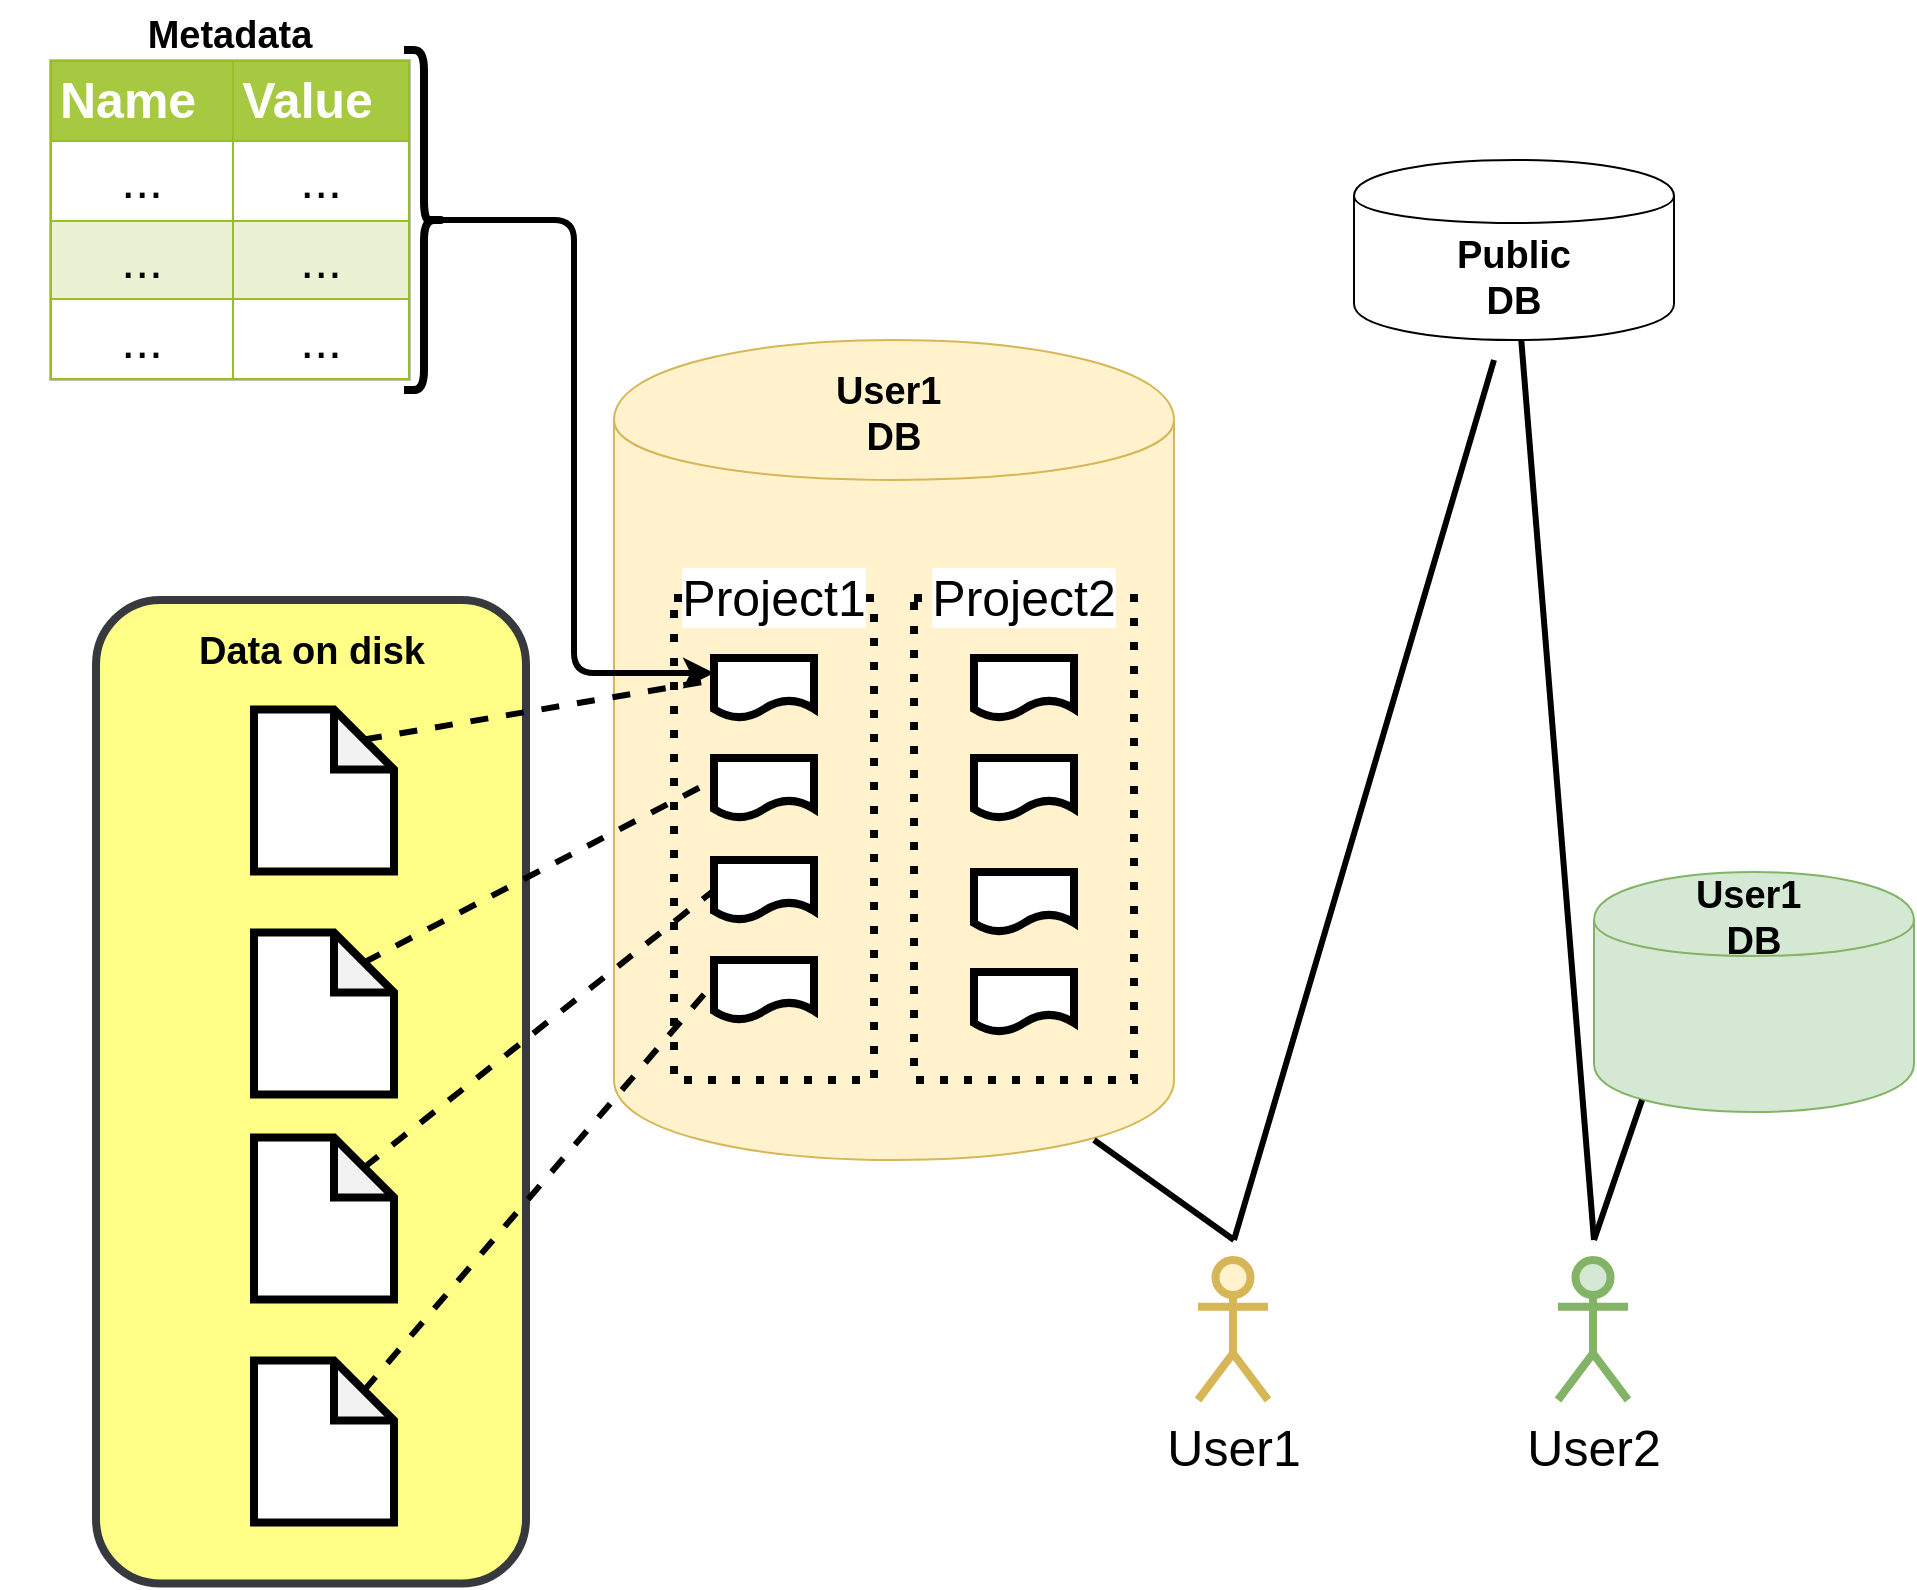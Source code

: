 <mxfile version="12.9.14" type="device" pages="2"><diagram id="pFUH5sfrFSi3jEBHsSWP" name="Page-1"><mxGraphModel dx="2272" dy="1857" grid="1" gridSize="10" guides="1" tooltips="1" connect="1" arrows="1" fold="1" page="1" pageScale="1" pageWidth="850" pageHeight="1100" math="0" shadow="0"><root><mxCell id="0"/><mxCell id="1" parent="0"/><mxCell id="JYmhyzFalZ3TnLpanNCx-44" value="" style="rounded=1;whiteSpace=wrap;html=1;labelBackgroundColor=#ffffff;strokeWidth=4;fontSize=25;align=center;fillColor=#ffff88;strokeColor=#36393d;" vertex="1" parent="1"><mxGeometry x="-199" y="190" width="215" height="491.75" as="geometry"/></mxCell><mxCell id="JYmhyzFalZ3TnLpanNCx-2" value="" style="shape=cylinder;whiteSpace=wrap;html=1;boundedLbl=1;backgroundOutline=1;fillColor=#fff2cc;strokeColor=#d6b656;fontSize=19;fontStyle=1" vertex="1" parent="1"><mxGeometry x="60" y="60" width="280" height="410" as="geometry"/></mxCell><mxCell id="JYmhyzFalZ3TnLpanNCx-16" value="" style="rounded=0;whiteSpace=wrap;html=1;labelBackgroundColor=#ffffff;strokeColor=#000000;strokeWidth=4;fontSize=19;align=center;dashed=1;fillColor=none;dashPattern=1 2;" vertex="1" parent="1"><mxGeometry x="90" y="189" width="100" height="241" as="geometry"/></mxCell><mxCell id="JYmhyzFalZ3TnLpanNCx-1" value="Actor" style="shape=umlActor;verticalLabelPosition=bottom;labelBackgroundColor=#ffffff;verticalAlign=top;html=1;outlineConnect=0;strokeWidth=4;fillColor=#fff2cc;strokeColor=#d6b656;" vertex="1" parent="1"><mxGeometry x="352" y="520" width="35" height="70" as="geometry"/></mxCell><mxCell id="JYmhyzFalZ3TnLpanNCx-5" value="User1" style="text;html=1;strokeColor=none;fillColor=none;align=center;verticalAlign=middle;whiteSpace=wrap;rounded=0;fontSize=25;labelBackgroundColor=#ffffff;" vertex="1" parent="1"><mxGeometry x="350" y="603" width="40" height="20" as="geometry"/></mxCell><mxCell id="JYmhyzFalZ3TnLpanNCx-8" value="Actor" style="shape=umlActor;verticalLabelPosition=bottom;labelBackgroundColor=#ffffff;verticalAlign=top;html=1;outlineConnect=0;strokeWidth=4;strokeColor=#82b366;fillColor=#d5e8d4;" vertex="1" parent="1"><mxGeometry x="532" y="520" width="35" height="70" as="geometry"/></mxCell><mxCell id="JYmhyzFalZ3TnLpanNCx-9" value="User2" style="text;html=1;strokeColor=none;fillColor=none;align=center;verticalAlign=middle;whiteSpace=wrap;rounded=0;fontSize=25;labelBackgroundColor=#ffffff;" vertex="1" parent="1"><mxGeometry x="530" y="603" width="40" height="20" as="geometry"/></mxCell><mxCell id="JYmhyzFalZ3TnLpanNCx-11" value="Public&lt;br&gt;DB" style="shape=cylinder;whiteSpace=wrap;html=1;boundedLbl=1;backgroundOutline=1;fontSize=19;fontStyle=1" vertex="1" parent="1"><mxGeometry x="430" y="-30" width="160" height="90" as="geometry"/></mxCell><mxCell id="JYmhyzFalZ3TnLpanNCx-12" value="" style="shape=document;whiteSpace=wrap;html=1;boundedLbl=1;labelBackgroundColor=#ffffff;strokeColor=#000000;strokeWidth=4;fontSize=19;" vertex="1" parent="1"><mxGeometry x="110" y="320" width="50" height="30" as="geometry"/></mxCell><mxCell id="JYmhyzFalZ3TnLpanNCx-13" value="&lt;meta http-equiv=&quot;content-type&quot; content=&quot;text/html; charset=utf-8&quot;&gt;&lt;span style=&quot;font-family: Helvetica; font-size: 19px; font-style: normal; font-variant-ligatures: normal; font-variant-caps: normal; font-weight: 700; letter-spacing: normal; orphans: 2; text-indent: 0px; text-transform: none; widows: 2; word-spacing: 0px; -webkit-text-stroke-width: 0px; text-decoration-style: initial; text-decoration-color: initial; float: none; display: inline !important;&quot;&gt;User1&lt;span&gt;&amp;nbsp;&lt;/span&gt;&lt;/span&gt;&lt;br style=&quot;font-family: Helvetica; font-size: 19px; font-style: normal; font-variant-ligatures: normal; font-variant-caps: normal; font-weight: 700; letter-spacing: normal; orphans: 2; text-indent: 0px; text-transform: none; widows: 2; word-spacing: 0px; -webkit-text-stroke-width: 0px; text-decoration-style: initial; text-decoration-color: initial;&quot;&gt;&lt;span style=&quot;font-family: Helvetica; font-size: 19px; font-style: normal; font-variant-ligatures: normal; font-variant-caps: normal; font-weight: 700; letter-spacing: normal; orphans: 2; text-indent: 0px; text-transform: none; widows: 2; word-spacing: 0px; -webkit-text-stroke-width: 0px; text-decoration-style: initial; text-decoration-color: initial; float: none; display: inline !important;&quot;&gt;DB&lt;/span&gt;" style="text;whiteSpace=wrap;html=1;fontSize=19;align=center;" vertex="1" parent="1"><mxGeometry x="160" y="68" width="80" height="60" as="geometry"/></mxCell><mxCell id="JYmhyzFalZ3TnLpanNCx-14" value="" style="shape=cylinder;whiteSpace=wrap;html=1;boundedLbl=1;backgroundOutline=1;fillColor=#d5e8d4;strokeColor=#82b366;fontSize=19;fontStyle=1" vertex="1" parent="1"><mxGeometry x="550" y="326" width="160" height="120" as="geometry"/></mxCell><mxCell id="JYmhyzFalZ3TnLpanNCx-15" value="&lt;meta http-equiv=&quot;content-type&quot; content=&quot;text/html; charset=utf-8&quot;&gt;&lt;span style=&quot;font-family: Helvetica; font-size: 19px; font-style: normal; font-variant-ligatures: normal; font-variant-caps: normal; font-weight: 700; letter-spacing: normal; orphans: 2; text-indent: 0px; text-transform: none; widows: 2; word-spacing: 0px; -webkit-text-stroke-width: 0px; text-decoration-style: initial; text-decoration-color: initial; float: none; display: inline !important;&quot;&gt;User1&lt;span&gt;&amp;nbsp;&lt;/span&gt;&lt;/span&gt;&lt;br style=&quot;font-family: Helvetica; font-size: 19px; font-style: normal; font-variant-ligatures: normal; font-variant-caps: normal; font-weight: 700; letter-spacing: normal; orphans: 2; text-indent: 0px; text-transform: none; widows: 2; word-spacing: 0px; -webkit-text-stroke-width: 0px; text-decoration-style: initial; text-decoration-color: initial;&quot;&gt;&lt;span style=&quot;font-family: Helvetica; font-size: 19px; font-style: normal; font-variant-ligatures: normal; font-variant-caps: normal; font-weight: 700; letter-spacing: normal; orphans: 2; text-indent: 0px; text-transform: none; widows: 2; word-spacing: 0px; -webkit-text-stroke-width: 0px; text-decoration-style: initial; text-decoration-color: initial; float: none; display: inline !important;&quot;&gt;DB&lt;/span&gt;" style="text;whiteSpace=wrap;html=1;fontSize=19;align=center;" vertex="1" parent="1"><mxGeometry x="590" y="320" width="80" height="60" as="geometry"/></mxCell><mxCell id="JYmhyzFalZ3TnLpanNCx-17" value="" style="shape=document;whiteSpace=wrap;html=1;boundedLbl=1;labelBackgroundColor=#ffffff;strokeColor=#000000;strokeWidth=4;fontSize=19;" vertex="1" parent="1"><mxGeometry x="110" y="370" width="50" height="30" as="geometry"/></mxCell><mxCell id="JYmhyzFalZ3TnLpanNCx-18" value="" style="shape=document;whiteSpace=wrap;html=1;boundedLbl=1;labelBackgroundColor=#ffffff;strokeColor=#000000;strokeWidth=4;fontSize=19;" vertex="1" parent="1"><mxGeometry x="110" y="219" width="50" height="30" as="geometry"/></mxCell><mxCell id="JYmhyzFalZ3TnLpanNCx-19" value="" style="shape=document;whiteSpace=wrap;html=1;boundedLbl=1;labelBackgroundColor=#ffffff;strokeColor=#000000;strokeWidth=4;fontSize=19;" vertex="1" parent="1"><mxGeometry x="110" y="269" width="50" height="30" as="geometry"/></mxCell><mxCell id="JYmhyzFalZ3TnLpanNCx-20" value="Project1" style="text;html=1;strokeColor=none;fillColor=none;align=center;verticalAlign=middle;whiteSpace=wrap;rounded=0;dashed=1;labelBackgroundColor=#ffffff;fontSize=25;" vertex="1" parent="1"><mxGeometry x="120" y="178" width="40" height="20" as="geometry"/></mxCell><mxCell id="JYmhyzFalZ3TnLpanNCx-21" value="" style="rounded=0;whiteSpace=wrap;html=1;labelBackgroundColor=#ffffff;strokeColor=#000000;strokeWidth=4;fontSize=19;align=center;dashed=1;fillColor=none;dashPattern=1 2;" vertex="1" parent="1"><mxGeometry x="210" y="189" width="110" height="241" as="geometry"/></mxCell><mxCell id="JYmhyzFalZ3TnLpanNCx-22" value="" style="shape=document;whiteSpace=wrap;html=1;boundedLbl=1;labelBackgroundColor=#ffffff;strokeColor=#000000;strokeWidth=4;fontSize=19;" vertex="1" parent="1"><mxGeometry x="240" y="326" width="50" height="30" as="geometry"/></mxCell><mxCell id="JYmhyzFalZ3TnLpanNCx-23" value="" style="shape=document;whiteSpace=wrap;html=1;boundedLbl=1;labelBackgroundColor=#ffffff;strokeColor=#000000;strokeWidth=4;fontSize=19;" vertex="1" parent="1"><mxGeometry x="240" y="376" width="50" height="30" as="geometry"/></mxCell><mxCell id="JYmhyzFalZ3TnLpanNCx-24" value="" style="shape=document;whiteSpace=wrap;html=1;boundedLbl=1;labelBackgroundColor=#ffffff;strokeColor=#000000;strokeWidth=4;fontSize=19;" vertex="1" parent="1"><mxGeometry x="240" y="219" width="50" height="30" as="geometry"/></mxCell><mxCell id="JYmhyzFalZ3TnLpanNCx-25" value="" style="shape=document;whiteSpace=wrap;html=1;boundedLbl=1;labelBackgroundColor=#ffffff;strokeColor=#000000;strokeWidth=4;fontSize=19;" vertex="1" parent="1"><mxGeometry x="240" y="269" width="50" height="30" as="geometry"/></mxCell><mxCell id="JYmhyzFalZ3TnLpanNCx-26" value="Project2" style="text;html=1;strokeColor=none;fillColor=none;align=center;verticalAlign=middle;whiteSpace=wrap;rounded=0;dashed=1;labelBackgroundColor=#ffffff;fontSize=25;" vertex="1" parent="1"><mxGeometry x="245" y="178" width="40" height="20" as="geometry"/></mxCell><mxCell id="JYmhyzFalZ3TnLpanNCx-31" value="" style="endArrow=none;html=1;fontSize=25;entryX=0.15;entryY=0.95;entryDx=0;entryDy=0;entryPerimeter=0;strokeWidth=3;" edge="1" parent="1" target="JYmhyzFalZ3TnLpanNCx-14"><mxGeometry width="50" height="50" relative="1" as="geometry"><mxPoint x="550" y="510" as="sourcePoint"/><mxPoint x="610" y="460" as="targetPoint"/></mxGeometry></mxCell><mxCell id="JYmhyzFalZ3TnLpanNCx-32" value="" style="endArrow=none;html=1;fontSize=25;strokeWidth=3;" edge="1" parent="1" target="JYmhyzFalZ3TnLpanNCx-11"><mxGeometry width="50" height="50" relative="1" as="geometry"><mxPoint x="550" y="510" as="sourcePoint"/><mxPoint x="584" y="450" as="targetPoint"/></mxGeometry></mxCell><mxCell id="JYmhyzFalZ3TnLpanNCx-33" value="" style="endArrow=none;html=1;fontSize=25;strokeWidth=3;" edge="1" parent="1"><mxGeometry width="50" height="50" relative="1" as="geometry"><mxPoint x="370" y="510" as="sourcePoint"/><mxPoint x="299.996" y="460" as="targetPoint"/></mxGeometry></mxCell><mxCell id="JYmhyzFalZ3TnLpanNCx-34" value="" style="endArrow=none;html=1;fontSize=25;strokeWidth=3;" edge="1" parent="1"><mxGeometry width="50" height="50" relative="1" as="geometry"><mxPoint x="370" y="510" as="sourcePoint"/><mxPoint x="500" y="70" as="targetPoint"/></mxGeometry></mxCell><mxCell id="JYmhyzFalZ3TnLpanNCx-35" value="" style="shape=note;whiteSpace=wrap;html=1;backgroundOutline=1;darkOpacity=0.05;labelBackgroundColor=#ffffff;strokeWidth=4;fontSize=25;align=center;" vertex="1" parent="1"><mxGeometry x="-120" y="244.75" width="70" height="81" as="geometry"/></mxCell><mxCell id="JYmhyzFalZ3TnLpanNCx-36" value="" style="shape=note;whiteSpace=wrap;html=1;backgroundOutline=1;darkOpacity=0.05;labelBackgroundColor=#ffffff;strokeWidth=4;fontSize=25;align=center;" vertex="1" parent="1"><mxGeometry x="-120" y="356.25" width="70" height="81" as="geometry"/></mxCell><mxCell id="JYmhyzFalZ3TnLpanNCx-38" value="" style="shape=note;whiteSpace=wrap;html=1;backgroundOutline=1;darkOpacity=0.05;labelBackgroundColor=#ffffff;strokeWidth=4;fontSize=25;align=center;" vertex="1" parent="1"><mxGeometry x="-120" y="458.75" width="70" height="81" as="geometry"/></mxCell><mxCell id="JYmhyzFalZ3TnLpanNCx-39" value="" style="shape=note;whiteSpace=wrap;html=1;backgroundOutline=1;darkOpacity=0.05;labelBackgroundColor=#ffffff;strokeWidth=4;fontSize=25;align=center;" vertex="1" parent="1"><mxGeometry x="-120" y="570.25" width="70" height="81" as="geometry"/></mxCell><mxCell id="JYmhyzFalZ3TnLpanNCx-40" value="" style="endArrow=none;dashed=1;html=1;strokeWidth=3;fontSize=25;exitX=0;exitY=0;exitDx=55;exitDy=15;exitPerimeter=0;" edge="1" parent="1" source="JYmhyzFalZ3TnLpanNCx-35"><mxGeometry width="50" height="50" relative="1" as="geometry"><mxPoint x="60" y="280" as="sourcePoint"/><mxPoint x="110" y="230" as="targetPoint"/></mxGeometry></mxCell><mxCell id="JYmhyzFalZ3TnLpanNCx-41" value="" style="endArrow=none;dashed=1;html=1;strokeWidth=3;fontSize=25;exitX=0;exitY=0;exitDx=55;exitDy=15;exitPerimeter=0;" edge="1" parent="1" source="JYmhyzFalZ3TnLpanNCx-36"><mxGeometry width="50" height="50" relative="1" as="geometry"><mxPoint x="-65" y="309.75" as="sourcePoint"/><mxPoint x="110" y="280" as="targetPoint"/></mxGeometry></mxCell><mxCell id="JYmhyzFalZ3TnLpanNCx-42" value="" style="endArrow=none;dashed=1;html=1;strokeWidth=3;fontSize=25;exitX=0;exitY=0;exitDx=55;exitDy=15;exitPerimeter=0;" edge="1" parent="1" source="JYmhyzFalZ3TnLpanNCx-38"><mxGeometry width="50" height="50" relative="1" as="geometry"><mxPoint x="-65" y="364.87" as="sourcePoint"/><mxPoint x="110" y="335.12" as="targetPoint"/></mxGeometry></mxCell><mxCell id="JYmhyzFalZ3TnLpanNCx-43" value="" style="endArrow=none;dashed=1;html=1;strokeWidth=3;fontSize=25;exitX=0;exitY=0;exitDx=55;exitDy=15;exitPerimeter=0;" edge="1" parent="1" source="JYmhyzFalZ3TnLpanNCx-39"><mxGeometry width="50" height="50" relative="1" as="geometry"><mxPoint x="-65" y="520" as="sourcePoint"/><mxPoint x="110" y="381.37" as="targetPoint"/></mxGeometry></mxCell><mxCell id="JYmhyzFalZ3TnLpanNCx-45" value="&lt;font face=&quot;helvetica&quot;&gt;&lt;b&gt;Data on disk&lt;/b&gt;&lt;/font&gt;" style="text;whiteSpace=wrap;html=1;fontSize=19;align=center;" vertex="1" parent="1"><mxGeometry x="-206.5" y="198" width="230" height="60" as="geometry"/></mxCell><mxCell id="JYmhyzFalZ3TnLpanNCx-54" value="&lt;table border=&quot;1&quot; width=&quot;100%&quot; cellpadding=&quot;4&quot; style=&quot;width: 100% ; height: 100% ; border-collapse: collapse&quot;&gt;&lt;tbody&gt;&lt;tr style=&quot;background-color: #a7c942 ; color: #ffffff ; border: 1px solid #98bf21&quot;&gt;&lt;th align=&quot;left&quot;&gt;Name&lt;/th&gt;&lt;th align=&quot;left&quot;&gt;Value&lt;/th&gt;&lt;/tr&gt;&lt;tr style=&quot;border: 1px solid #98bf21&quot;&gt;&lt;td&gt;...&lt;/td&gt;&lt;td&gt;...&lt;/td&gt;&lt;/tr&gt;&lt;tr style=&quot;background-color: #eaf2d3 ; border: 1px solid #98bf21&quot;&gt;&lt;td&gt;...&lt;/td&gt;&lt;td&gt;...&lt;/td&gt;&lt;/tr&gt;&lt;tr style=&quot;border: 1px solid #98bf21&quot;&gt;&lt;td&gt;...&lt;/td&gt;&lt;td&gt;...&lt;/td&gt;&lt;/tr&gt;&lt;/tbody&gt;&lt;/table&gt;" style="text;html=1;strokeColor=#c0c0c0;fillColor=#ffffff;overflow=fill;rounded=0;labelBackgroundColor=#ffffff;fontSize=25;align=center;" vertex="1" parent="1"><mxGeometry x="-222" y="-80" width="180" height="160" as="geometry"/></mxCell><mxCell id="JYmhyzFalZ3TnLpanNCx-55" value="" style="shape=curlyBracket;whiteSpace=wrap;html=1;rounded=1;labelBackgroundColor=#ffffff;strokeColor=#000000;strokeWidth=4;fillColor=none;fontSize=25;align=center;rotation=-180;" vertex="1" parent="1"><mxGeometry x="-45" y="-85" width="20" height="170" as="geometry"/></mxCell><mxCell id="JYmhyzFalZ3TnLpanNCx-57" value="&lt;font face=&quot;helvetica&quot;&gt;&lt;b&gt;Metadata&lt;/b&gt;&lt;/font&gt;" style="text;whiteSpace=wrap;html=1;fontSize=19;align=center;" vertex="1" parent="1"><mxGeometry x="-247" y="-110" width="230" height="60" as="geometry"/></mxCell><mxCell id="JYmhyzFalZ3TnLpanNCx-58" value="" style="edgeStyle=elbowEdgeStyle;elbow=horizontal;endArrow=classic;html=1;strokeWidth=3;fontSize=25;entryX=0;entryY=0.25;entryDx=0;entryDy=0;" edge="1" parent="1" target="JYmhyzFalZ3TnLpanNCx-18"><mxGeometry width="50" height="50" relative="1" as="geometry"><mxPoint x="-30" as="sourcePoint"/><mxPoint y="90" as="targetPoint"/><Array as="points"><mxPoint x="40" y="110"/></Array></mxGeometry></mxCell></root></mxGraphModel></diagram><diagram id="wo2cin4YdirM5AhFNkSJ" name="Page-2"><mxGraphModel dx="1422" dy="757" grid="1" gridSize="10" guides="1" tooltips="1" connect="1" arrows="1" fold="1" page="1" pageScale="1" pageWidth="850" pageHeight="1100" math="0" shadow="0"><root><mxCell id="B5dne9ekdRzCAnLmST3p-0"/><mxCell id="B5dne9ekdRzCAnLmST3p-1" parent="B5dne9ekdRzCAnLmST3p-0"/><mxCell id="B5dne9ekdRzCAnLmST3p-2" value="Datalayer" style="ellipse;whiteSpace=wrap;html=1;aspect=fixed;labelBackgroundColor=none;strokeColor=none;strokeWidth=4;fillColor=#d5e8d4;fontSize=25;align=center;gradientColor=#97d077;fontColor=#000000;" vertex="1" parent="B5dne9ekdRzCAnLmST3p-1"><mxGeometry x="280" y="300" width="160" height="160" as="geometry"/></mxCell><mxCell id="B5dne9ekdRzCAnLmST3p-5" value="" style="verticalLabelPosition=bottom;verticalAlign=top;html=1;shape=mxgraph.basic.partConcEllipse;startAngle=0.566;endAngle=0.942;arcWidth=0.49;labelBackgroundColor=none;strokeColor=#d6b656;strokeWidth=4;fillColor=#fff2cc;fontSize=25;align=center;gradientColor=#ffd966;" vertex="1" parent="B5dne9ekdRzCAnLmST3p-1"><mxGeometry x="205" y="220" width="310" height="320" as="geometry"/></mxCell><mxCell id="B5dne9ekdRzCAnLmST3p-7" value="" style="verticalLabelPosition=bottom;verticalAlign=top;html=1;shape=mxgraph.basic.partConcEllipse;startAngle=0.687;endAngle=0.951;arcWidth=0.49;labelBackgroundColor=none;strokeColor=#996185;strokeWidth=4;fillColor=#e6d0de;fontSize=25;align=center;gradientColor=#d5739d;rotation=-140;" vertex="1" parent="B5dne9ekdRzCAnLmST3p-1"><mxGeometry x="205" y="220" width="310" height="320" as="geometry"/></mxCell><mxCell id="B5dne9ekdRzCAnLmST3p-8" value="" style="verticalLabelPosition=bottom;verticalAlign=top;html=1;shape=mxgraph.basic.partConcEllipse;startAngle=0.57;endAngle=0.756;arcWidth=0.49;labelBackgroundColor=none;strokeColor=none;strokeWidth=4;fillColor=#d5e8d4;fontSize=25;align=center;gradientColor=#97d077;rotation=135;" vertex="1" parent="B5dne9ekdRzCAnLmST3p-1"><mxGeometry x="207" y="221" width="310" height="320" as="geometry"/></mxCell><mxCell id="B5dne9ekdRzCAnLmST3p-9" value="" style="verticalLabelPosition=bottom;verticalAlign=top;html=1;shape=mxgraph.basic.partConcEllipse;startAngle=0.591;endAngle=0.762;arcWidth=0.49;labelBackgroundColor=none;strokeColor=#666666;strokeWidth=4;fillColor=#f5f5f5;fontSize=25;align=center;gradientColor=#b3b3b3;rotation=-165;" vertex="1" parent="B5dne9ekdRzCAnLmST3p-1"><mxGeometry x="205" y="220" width="310" height="320" as="geometry"/></mxCell><mxCell id="B5dne9ekdRzCAnLmST3p-10" value="Simulation" style="text;html=1;strokeColor=none;fillColor=none;align=center;verticalAlign=middle;whiteSpace=wrap;rounded=0;labelBackgroundColor=none;fontSize=25;fontColor=#000000;rotation=-90;" vertex="1" parent="B5dne9ekdRzCAnLmST3p-1"><mxGeometry x="230" y="371" width="40" height="20" as="geometry"/></mxCell><mxCell id="B5dne9ekdRzCAnLmST3p-11" value="Measurements" style="text;html=1;strokeColor=none;fillColor=none;align=center;verticalAlign=middle;whiteSpace=wrap;rounded=0;labelBackgroundColor=none;fontSize=25;fontColor=#000000;rotation=-30;" vertex="1" parent="B5dne9ekdRzCAnLmST3p-1"><mxGeometry x="380" y="470" width="40" height="20" as="geometry"/></mxCell><mxCell id="B5dne9ekdRzCAnLmST3p-12" value="Analysis" style="text;html=1;strokeColor=none;fillColor=none;align=center;verticalAlign=middle;whiteSpace=wrap;rounded=0;labelBackgroundColor=none;fontSize=25;fontColor=#000000;rotation=60;" vertex="1" parent="B5dne9ekdRzCAnLmST3p-1"><mxGeometry x="458" y="343" width="40" height="20" as="geometry"/></mxCell><mxCell id="B5dne9ekdRzCAnLmST3p-13" value="Application" style="shape=hexagon;perimeter=hexagonPerimeter2;whiteSpace=wrap;html=1;labelBackgroundColor=none;strokeColor=#36393d;strokeWidth=4;fillColor=#cce5ff;fontSize=25;align=center;" vertex="1" parent="B5dne9ekdRzCAnLmST3p-1"><mxGeometry x="274.5" y="770" width="175" height="90" as="geometry"/></mxCell><mxCell id="B5dne9ekdRzCAnLmST3p-16" value="OpenFOAM" style="shape=dataStorage;whiteSpace=wrap;html=1;labelBackgroundColor=none;strokeColor=none;strokeWidth=4;fillColor=#9C947C;fontSize=25;align=center;size=0.022;rotation=55;" vertex="1" parent="B5dne9ekdRzCAnLmST3p-1"><mxGeometry x="125.24" y="136.36" width="189" height="80" as="geometry"/></mxCell><mxCell id="B5dne9ekdRzCAnLmST3p-17" value="LSM" style="shape=dataStorage;whiteSpace=wrap;html=1;labelBackgroundColor=none;strokeColor=none;strokeWidth=4;fillColor=#CCCC00;fontSize=25;align=center;size=0.029;rotation=0;" vertex="1" parent="B5dne9ekdRzCAnLmST3p-1"><mxGeometry x="70" y="340" width="139" height="80" as="geometry"/></mxCell><mxCell id="B5dne9ekdRzCAnLmST3p-18" value="Meteorology" style="shape=dataStorage;whiteSpace=wrap;html=1;labelBackgroundColor=none;strokeColor=none;strokeWidth=4;fillColor=#f8cecc;fontSize=25;align=center;size=0.035;rotation=-145;" vertex="1" parent="B5dne9ekdRzCAnLmST3p-1"><mxGeometry x="467.31" y="474.38" width="165" height="80" as="geometry"/></mxCell><mxCell id="B5dne9ekdRzCAnLmST3p-20" value="GIS" style="shape=dataStorage;whiteSpace=wrap;html=1;labelBackgroundColor=none;strokeColor=none;strokeWidth=4;fillColor=#f8cecc;fontSize=25;align=center;size=0.056;rotation=-100;" vertex="1" parent="B5dne9ekdRzCAnLmST3p-1"><mxGeometry x="345" y="532" width="80" height="80" as="geometry"/></mxCell><mxCell id="B5dne9ekdRzCAnLmST3p-22" value="" style="shape=flexArrow;endArrow=classic;startArrow=classic;html=1;strokeWidth=3;fontSize=25;fontColor=#000000;" edge="1" parent="B5dne9ekdRzCAnLmST3p-1"><mxGeometry width="50" height="50" relative="1" as="geometry"><mxPoint x="359.5" y="760" as="sourcePoint"/><mxPoint x="359.5" y="640" as="targetPoint"/></mxGeometry></mxCell></root></mxGraphModel></diagram></mxfile>